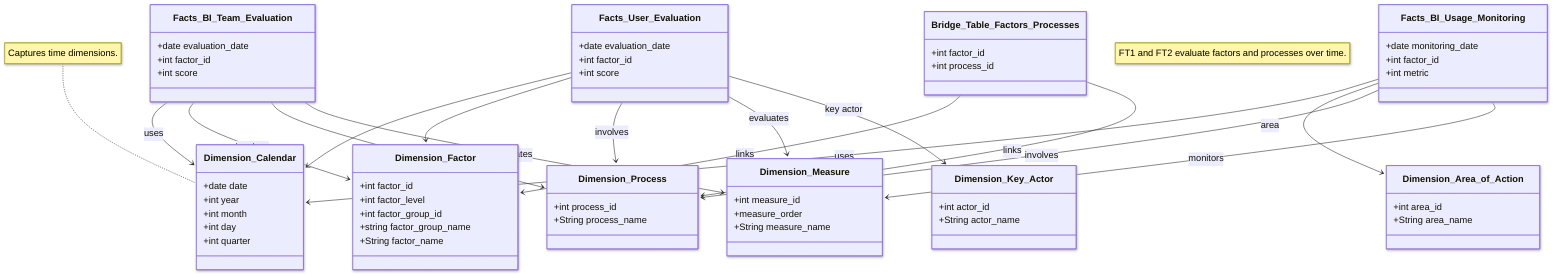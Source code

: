 ---
config:
  look: neo
---
classDiagram
direction TB
    class Facts_User_Evaluation {
	    +date evaluation_date
	    +int factor_id
	    +int score
    }
    class Facts_BI_Team_Evaluation {
	    +date evaluation_date
	    +int factor_id
	    +int score
    }
    class Facts_BI_Usage_Monitoring {
	    +date monitoring_date
	    +int factor_id
	    +int metric
    }
    class Dimension_Calendar {
	    +date date
	    +int year
	    +int month
	    +int day
	    +int quarter
    }
    class Dimension_Factor {
	    +int factor_id
	    +int factor_level
	    +int factor_group_id
	    +string factor_group_name
	    +String factor_name
    }
    class Dimension_Process {
	    +int process_id
	    +String process_name
    }
    class Dimension_Measure {
	    +int measure_id
	    +measure_order
	    +String measure_name
    }
    class Bridge_Table_Factors_Processes {
	    +int factor_id
	    +int process_id
    }
    class Dimension_Area_of_Action {
	    +int area_id
	    +String area_name
    }
    class Dimension_Key_Actor {
	    +int actor_id
	    +String actor_name
    }

	note "FT1 and FT2 evaluate factors and processes over time."
	note for Dimension_Calendar "Captures time dimensions."

    Facts_User_Evaluation --> Dimension_Calendar 
    Facts_User_Evaluation --> Dimension_Factor 
    Facts_User_Evaluation --> Dimension_Process : involves
    Facts_User_Evaluation --> Dimension_Measure : evaluates
    Facts_User_Evaluation --> Dimension_Key_Actor : key actor
    Facts_BI_Team_Evaluation --> Dimension_Calendar : uses
    Facts_BI_Team_Evaluation --> Dimension_Factor : involves
    Facts_BI_Team_Evaluation --> Dimension_Process : involves
    Facts_BI_Team_Evaluation --> Dimension_Measure : evaluates
    Facts_BI_Usage_Monitoring --> Dimension_Calendar : uses
    Facts_BI_Usage_Monitoring --> Dimension_Area_of_Action : area
    Facts_BI_Usage_Monitoring --> Dimension_Process : involves
    Facts_BI_Usage_Monitoring --> Dimension_Measure : monitors
    Bridge_Table_Factors_Processes --> Dimension_Factor : links
    Bridge_Table_Factors_Processes --> Dimension_Process : links
